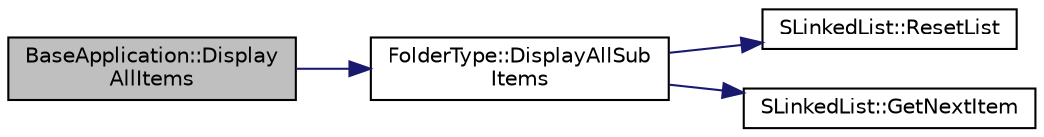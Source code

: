 digraph "BaseApplication::DisplayAllItems"
{
 // LATEX_PDF_SIZE
  edge [fontname="Helvetica",fontsize="10",labelfontname="Helvetica",labelfontsize="10"];
  node [fontname="Helvetica",fontsize="10",shape=record];
  rankdir="LR";
  Node89 [label="BaseApplication::Display\lAllItems",height=0.2,width=0.4,color="black", fillcolor="grey75", style="filled", fontcolor="black",tooltip="Display the Current Folder's SubItem List on Screen. @detail operation ls."];
  Node89 -> Node90 [color="midnightblue",fontsize="10",style="solid",fontname="Helvetica"];
  Node90 [label="FolderType::DisplayAllSub\lItems",height=0.2,width=0.4,color="black", fillcolor="white", style="filled",URL="$class_folder_type.html#a4b9d16532a9e7f231a55eb6690ad83ab",tooltip="Display the Current Folder's SubFolder List on Screen. @detail if there is no sub folders return;."];
  Node90 -> Node91 [color="midnightblue",fontsize="10",style="solid",fontname="Helvetica"];
  Node91 [label="SLinkedList::ResetList",height=0.2,width=0.4,color="black", fillcolor="white", style="filled",URL="$class_s_linked_list.html#a80c0d48d73ed1ab28a0a2038d4b814dd",tooltip="Initialize current pointer for an iteration through the list. (make nullptr)"];
  Node90 -> Node92 [color="midnightblue",fontsize="10",style="solid",fontname="Helvetica"];
  Node92 [label="SLinkedList::GetNextItem",height=0.2,width=0.4,color="black", fillcolor="white", style="filled",URL="$class_s_linked_list.html#a28631c0c61224b82cf84a5b71994776d",tooltip="move list iterator to the next item in list and get that item."];
}
